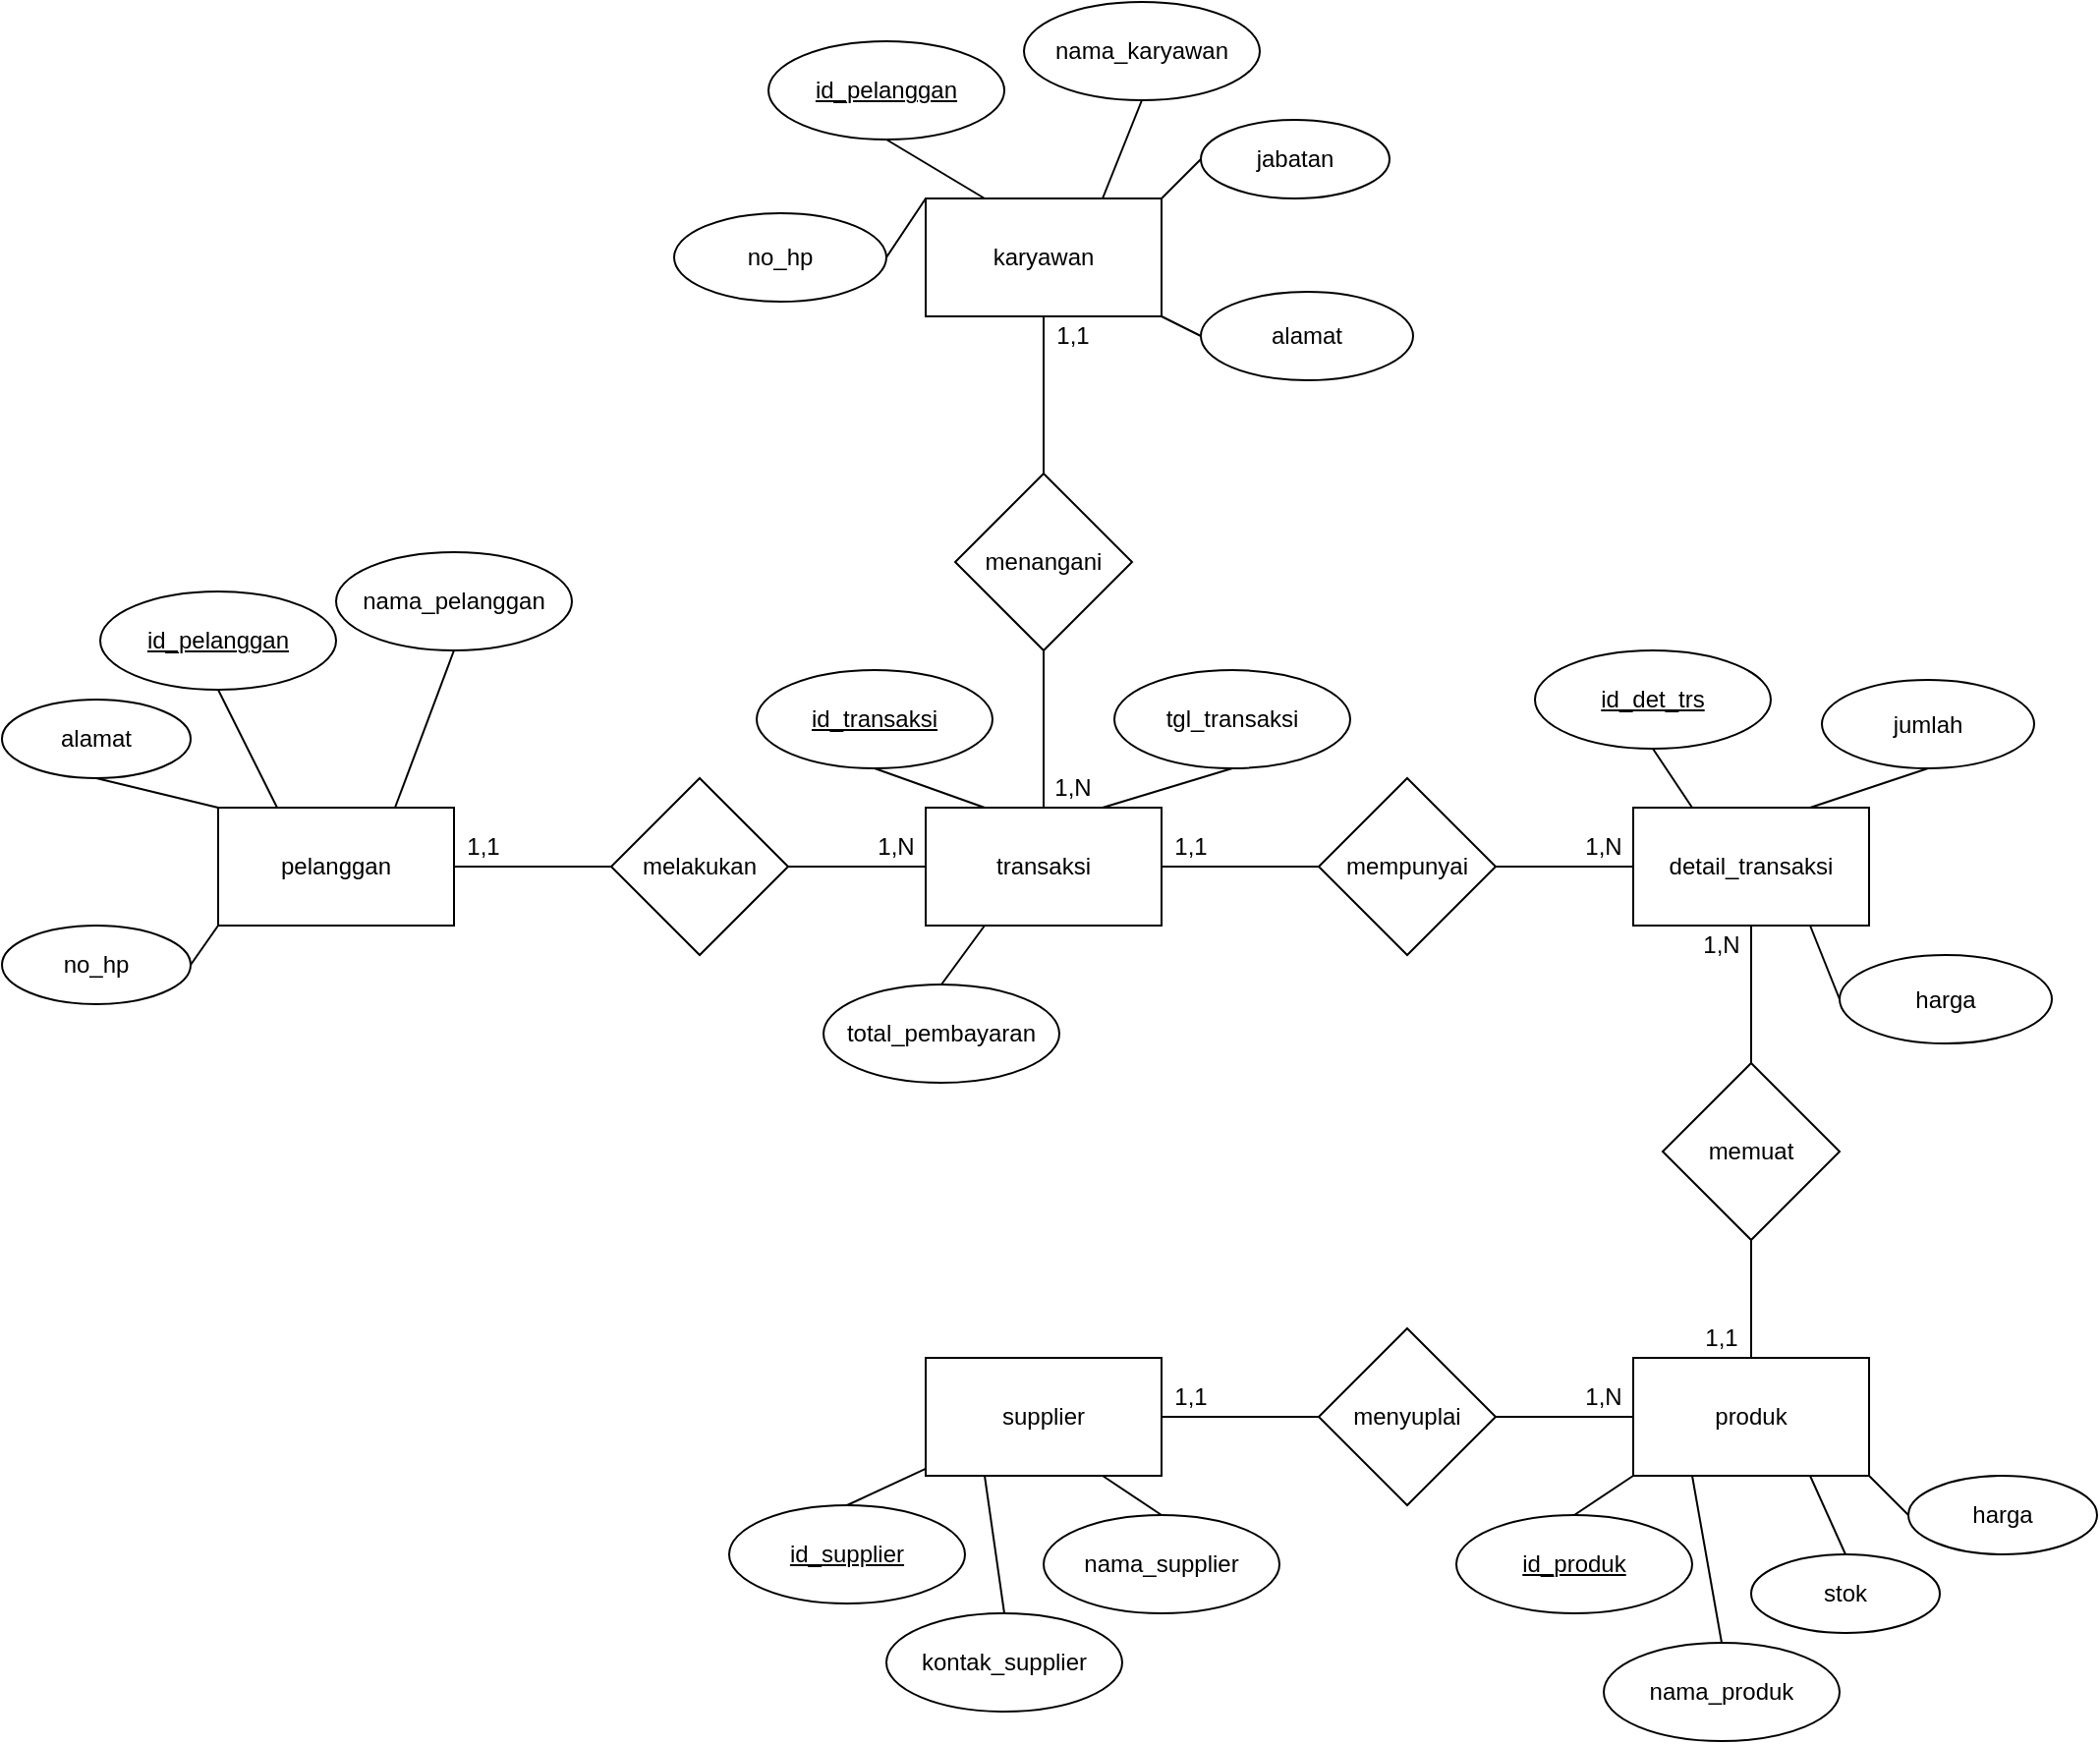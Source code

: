 <mxfile version="24.7.17">
  <diagram id="C5RBs43oDa-KdzZeNtuy" name="Page-1">
    <mxGraphModel dx="2662" dy="2164" grid="1" gridSize="10" guides="1" tooltips="1" connect="1" arrows="1" fold="1" page="1" pageScale="1" pageWidth="827" pageHeight="1169" math="0" shadow="0">
      <root>
        <mxCell id="WIyWlLk6GJQsqaUBKTNV-0" />
        <mxCell id="WIyWlLk6GJQsqaUBKTNV-1" parent="WIyWlLk6GJQsqaUBKTNV-0" />
        <mxCell id="Q2sfWvU2gttwGZfKeXi3-0" value="pelanggan" style="rounded=0;whiteSpace=wrap;html=1;" parent="WIyWlLk6GJQsqaUBKTNV-1" vertex="1">
          <mxGeometry x="80" y="110" width="120" height="60" as="geometry" />
        </mxCell>
        <mxCell id="Q2sfWvU2gttwGZfKeXi3-1" value="melakukan" style="rhombus;whiteSpace=wrap;html=1;" parent="WIyWlLk6GJQsqaUBKTNV-1" vertex="1">
          <mxGeometry x="280" y="95" width="90" height="90" as="geometry" />
        </mxCell>
        <mxCell id="Q2sfWvU2gttwGZfKeXi3-2" value="transaksi" style="rounded=0;whiteSpace=wrap;html=1;" parent="WIyWlLk6GJQsqaUBKTNV-1" vertex="1">
          <mxGeometry x="440" y="110" width="120" height="60" as="geometry" />
        </mxCell>
        <mxCell id="Q2sfWvU2gttwGZfKeXi3-3" value="memuat" style="rhombus;whiteSpace=wrap;html=1;" parent="WIyWlLk6GJQsqaUBKTNV-1" vertex="1">
          <mxGeometry x="815" y="240" width="90" height="90" as="geometry" />
        </mxCell>
        <mxCell id="Q2sfWvU2gttwGZfKeXi3-4" value="mempunyai" style="rhombus;whiteSpace=wrap;html=1;" parent="WIyWlLk6GJQsqaUBKTNV-1" vertex="1">
          <mxGeometry x="640" y="95" width="90" height="90" as="geometry" />
        </mxCell>
        <mxCell id="Q2sfWvU2gttwGZfKeXi3-5" value="detail_transaksi" style="rounded=0;whiteSpace=wrap;html=1;" parent="WIyWlLk6GJQsqaUBKTNV-1" vertex="1">
          <mxGeometry x="800" y="110" width="120" height="60" as="geometry" />
        </mxCell>
        <mxCell id="Q2sfWvU2gttwGZfKeXi3-6" value="produk" style="rounded=0;whiteSpace=wrap;html=1;" parent="WIyWlLk6GJQsqaUBKTNV-1" vertex="1">
          <mxGeometry x="800" y="390" width="120" height="60" as="geometry" />
        </mxCell>
        <mxCell id="Q2sfWvU2gttwGZfKeXi3-7" value="menyuplai" style="rhombus;whiteSpace=wrap;html=1;" parent="WIyWlLk6GJQsqaUBKTNV-1" vertex="1">
          <mxGeometry x="640" y="375" width="90" height="90" as="geometry" />
        </mxCell>
        <mxCell id="Q2sfWvU2gttwGZfKeXi3-8" value="supplier" style="rounded=0;whiteSpace=wrap;html=1;" parent="WIyWlLk6GJQsqaUBKTNV-1" vertex="1">
          <mxGeometry x="440" y="390" width="120" height="60" as="geometry" />
        </mxCell>
        <mxCell id="Q2sfWvU2gttwGZfKeXi3-9" value="menangani" style="rhombus;whiteSpace=wrap;html=1;" parent="WIyWlLk6GJQsqaUBKTNV-1" vertex="1">
          <mxGeometry x="455" y="-60" width="90" height="90" as="geometry" />
        </mxCell>
        <mxCell id="Q2sfWvU2gttwGZfKeXi3-11" value="karyawan" style="rounded=0;whiteSpace=wrap;html=1;" parent="WIyWlLk6GJQsqaUBKTNV-1" vertex="1">
          <mxGeometry x="440" y="-200" width="120" height="60" as="geometry" />
        </mxCell>
        <mxCell id="Q2sfWvU2gttwGZfKeXi3-15" value="" style="endArrow=none;html=1;rounded=0;exitX=1;exitY=0.5;exitDx=0;exitDy=0;entryX=0;entryY=0.5;entryDx=0;entryDy=0;" parent="WIyWlLk6GJQsqaUBKTNV-1" source="Q2sfWvU2gttwGZfKeXi3-0" target="Q2sfWvU2gttwGZfKeXi3-1" edge="1">
          <mxGeometry relative="1" as="geometry">
            <mxPoint x="190" y="200" as="sourcePoint" />
            <mxPoint x="350" y="200" as="targetPoint" />
          </mxGeometry>
        </mxCell>
        <mxCell id="Q2sfWvU2gttwGZfKeXi3-18" value="" style="endArrow=none;html=1;rounded=0;exitX=0.5;exitY=0;exitDx=0;exitDy=0;entryX=0.5;entryY=1;entryDx=0;entryDy=0;" parent="WIyWlLk6GJQsqaUBKTNV-1" source="Q2sfWvU2gttwGZfKeXi3-9" target="Q2sfWvU2gttwGZfKeXi3-11" edge="1">
          <mxGeometry relative="1" as="geometry">
            <mxPoint x="440" y="-110" as="sourcePoint" />
            <mxPoint x="600" y="-110" as="targetPoint" />
          </mxGeometry>
        </mxCell>
        <mxCell id="Q2sfWvU2gttwGZfKeXi3-19" value="" style="endArrow=none;html=1;rounded=0;exitX=1;exitY=0.5;exitDx=0;exitDy=0;entryX=0;entryY=0.5;entryDx=0;entryDy=0;" parent="WIyWlLk6GJQsqaUBKTNV-1" source="Q2sfWvU2gttwGZfKeXi3-2" target="Q2sfWvU2gttwGZfKeXi3-4" edge="1">
          <mxGeometry relative="1" as="geometry">
            <mxPoint x="570" y="180" as="sourcePoint" />
            <mxPoint x="730" y="180" as="targetPoint" />
          </mxGeometry>
        </mxCell>
        <mxCell id="Q2sfWvU2gttwGZfKeXi3-21" value="" style="endArrow=none;html=1;rounded=0;exitX=1;exitY=0.5;exitDx=0;exitDy=0;entryX=0;entryY=0.5;entryDx=0;entryDy=0;" parent="WIyWlLk6GJQsqaUBKTNV-1" source="Q2sfWvU2gttwGZfKeXi3-8" target="Q2sfWvU2gttwGZfKeXi3-7" edge="1">
          <mxGeometry relative="1" as="geometry">
            <mxPoint x="530" y="370" as="sourcePoint" />
            <mxPoint x="690" y="370" as="targetPoint" />
          </mxGeometry>
        </mxCell>
        <mxCell id="Q2sfWvU2gttwGZfKeXi3-23" value="" style="endArrow=none;html=1;rounded=0;exitX=0.5;exitY=0;exitDx=0;exitDy=0;entryX=0.5;entryY=1;entryDx=0;entryDy=0;" parent="WIyWlLk6GJQsqaUBKTNV-1" source="Q2sfWvU2gttwGZfKeXi3-6" target="Q2sfWvU2gttwGZfKeXi3-3" edge="1">
          <mxGeometry relative="1" as="geometry">
            <mxPoint x="730" y="330" as="sourcePoint" />
            <mxPoint x="890" y="330" as="targetPoint" />
          </mxGeometry>
        </mxCell>
        <mxCell id="Q2sfWvU2gttwGZfKeXi3-25" value="1,1" style="text;html=1;align=center;verticalAlign=middle;whiteSpace=wrap;rounded=0;" parent="WIyWlLk6GJQsqaUBKTNV-1" vertex="1">
          <mxGeometry x="200" y="120" width="30" height="20" as="geometry" />
        </mxCell>
        <mxCell id="Q2sfWvU2gttwGZfKeXi3-26" value="1,N" style="text;html=1;align=center;verticalAlign=middle;whiteSpace=wrap;rounded=0;" parent="WIyWlLk6GJQsqaUBKTNV-1" vertex="1">
          <mxGeometry x="410" y="120" width="30" height="20" as="geometry" />
        </mxCell>
        <mxCell id="lDnJ9VTTk1TyiTerufDd-0" value="" style="endArrow=none;html=1;rounded=0;exitX=1;exitY=0.5;exitDx=0;exitDy=0;entryX=0;entryY=0.5;entryDx=0;entryDy=0;" parent="WIyWlLk6GJQsqaUBKTNV-1" source="Q2sfWvU2gttwGZfKeXi3-1" target="Q2sfWvU2gttwGZfKeXi3-2" edge="1">
          <mxGeometry width="50" height="50" relative="1" as="geometry">
            <mxPoint x="390" y="240" as="sourcePoint" />
            <mxPoint x="440" y="190" as="targetPoint" />
          </mxGeometry>
        </mxCell>
        <mxCell id="lDnJ9VTTk1TyiTerufDd-1" value="" style="endArrow=none;html=1;rounded=0;entryX=0.5;entryY=1;entryDx=0;entryDy=0;exitX=0.5;exitY=0;exitDx=0;exitDy=0;" parent="WIyWlLk6GJQsqaUBKTNV-1" source="Q2sfWvU2gttwGZfKeXi3-2" target="Q2sfWvU2gttwGZfKeXi3-9" edge="1">
          <mxGeometry width="50" height="50" relative="1" as="geometry">
            <mxPoint x="370" y="80" as="sourcePoint" />
            <mxPoint x="420" y="30" as="targetPoint" />
          </mxGeometry>
        </mxCell>
        <mxCell id="lDnJ9VTTk1TyiTerufDd-2" value="" style="endArrow=none;html=1;rounded=0;exitX=1;exitY=0.5;exitDx=0;exitDy=0;entryX=1;entryY=1;entryDx=0;entryDy=0;" parent="WIyWlLk6GJQsqaUBKTNV-1" source="Q2sfWvU2gttwGZfKeXi3-7" edge="1">
          <mxGeometry width="50" height="50" relative="1" as="geometry">
            <mxPoint x="750" y="480" as="sourcePoint" />
            <mxPoint x="800" y="420" as="targetPoint" />
          </mxGeometry>
        </mxCell>
        <mxCell id="lDnJ9VTTk1TyiTerufDd-3" value="" style="endArrow=none;html=1;rounded=0;exitX=1;exitY=0.5;exitDx=0;exitDy=0;entryX=1;entryY=1;entryDx=0;entryDy=0;" parent="WIyWlLk6GJQsqaUBKTNV-1" source="Q2sfWvU2gttwGZfKeXi3-4" edge="1">
          <mxGeometry width="50" height="50" relative="1" as="geometry">
            <mxPoint x="730" y="210" as="sourcePoint" />
            <mxPoint x="800" y="140" as="targetPoint" />
          </mxGeometry>
        </mxCell>
        <mxCell id="lDnJ9VTTk1TyiTerufDd-4" value="" style="endArrow=none;html=1;rounded=0;entryX=0.5;entryY=1;entryDx=0;entryDy=0;" parent="WIyWlLk6GJQsqaUBKTNV-1" source="Q2sfWvU2gttwGZfKeXi3-3" target="Q2sfWvU2gttwGZfKeXi3-5" edge="1">
          <mxGeometry width="50" height="50" relative="1" as="geometry">
            <mxPoint x="820" y="270" as="sourcePoint" />
            <mxPoint x="870" y="220" as="targetPoint" />
          </mxGeometry>
        </mxCell>
        <mxCell id="lDnJ9VTTk1TyiTerufDd-9" value="&lt;u&gt;id_pelanggan&lt;/u&gt;" style="ellipse;whiteSpace=wrap;html=1;" parent="WIyWlLk6GJQsqaUBKTNV-1" vertex="1">
          <mxGeometry x="20" width="120" height="50" as="geometry" />
        </mxCell>
        <mxCell id="lDnJ9VTTk1TyiTerufDd-10" value="nama_pelanggan" style="ellipse;whiteSpace=wrap;html=1;" parent="WIyWlLk6GJQsqaUBKTNV-1" vertex="1">
          <mxGeometry x="140" y="-20" width="120" height="50" as="geometry" />
        </mxCell>
        <mxCell id="lDnJ9VTTk1TyiTerufDd-11" value="no_hp" style="ellipse;whiteSpace=wrap;html=1;" parent="WIyWlLk6GJQsqaUBKTNV-1" vertex="1">
          <mxGeometry x="-30" y="170" width="96" height="40" as="geometry" />
        </mxCell>
        <mxCell id="lDnJ9VTTk1TyiTerufDd-12" value="alamat" style="ellipse;whiteSpace=wrap;html=1;" parent="WIyWlLk6GJQsqaUBKTNV-1" vertex="1">
          <mxGeometry x="-30" y="55" width="96" height="40" as="geometry" />
        </mxCell>
        <mxCell id="lDnJ9VTTk1TyiTerufDd-15" value="&lt;u&gt;id_pelanggan&lt;/u&gt;" style="ellipse;whiteSpace=wrap;html=1;" parent="WIyWlLk6GJQsqaUBKTNV-1" vertex="1">
          <mxGeometry x="360" y="-280" width="120" height="50" as="geometry" />
        </mxCell>
        <mxCell id="lDnJ9VTTk1TyiTerufDd-16" value="nama_karyawan" style="ellipse;whiteSpace=wrap;html=1;" parent="WIyWlLk6GJQsqaUBKTNV-1" vertex="1">
          <mxGeometry x="490" y="-300" width="120" height="50" as="geometry" />
        </mxCell>
        <mxCell id="lDnJ9VTTk1TyiTerufDd-17" value="jabatan" style="ellipse;whiteSpace=wrap;html=1;" parent="WIyWlLk6GJQsqaUBKTNV-1" vertex="1">
          <mxGeometry x="580" y="-240" width="96" height="40" as="geometry" />
        </mxCell>
        <mxCell id="lDnJ9VTTk1TyiTerufDd-19" value="no_hp" style="ellipse;whiteSpace=wrap;html=1;" parent="WIyWlLk6GJQsqaUBKTNV-1" vertex="1">
          <mxGeometry x="312" y="-192.5" width="108" height="45" as="geometry" />
        </mxCell>
        <mxCell id="lDnJ9VTTk1TyiTerufDd-20" value="alamat" style="ellipse;whiteSpace=wrap;html=1;" parent="WIyWlLk6GJQsqaUBKTNV-1" vertex="1">
          <mxGeometry x="580" y="-152.5" width="108" height="45" as="geometry" />
        </mxCell>
        <mxCell id="lDnJ9VTTk1TyiTerufDd-21" value="&lt;u&gt;id_produk&lt;/u&gt;" style="ellipse;whiteSpace=wrap;html=1;" parent="WIyWlLk6GJQsqaUBKTNV-1" vertex="1">
          <mxGeometry x="710" y="470" width="120" height="50" as="geometry" />
        </mxCell>
        <mxCell id="lDnJ9VTTk1TyiTerufDd-22" value="nama_produk" style="ellipse;whiteSpace=wrap;html=1;" parent="WIyWlLk6GJQsqaUBKTNV-1" vertex="1">
          <mxGeometry x="785" y="535" width="120" height="50" as="geometry" />
        </mxCell>
        <mxCell id="lDnJ9VTTk1TyiTerufDd-23" value="stok" style="ellipse;whiteSpace=wrap;html=1;" parent="WIyWlLk6GJQsqaUBKTNV-1" vertex="1">
          <mxGeometry x="860" y="490" width="96" height="40" as="geometry" />
        </mxCell>
        <mxCell id="lDnJ9VTTk1TyiTerufDd-24" value="&lt;u&gt;id_supplier&lt;/u&gt;" style="ellipse;whiteSpace=wrap;html=1;" parent="WIyWlLk6GJQsqaUBKTNV-1" vertex="1">
          <mxGeometry x="340" y="465" width="120" height="50" as="geometry" />
        </mxCell>
        <mxCell id="lDnJ9VTTk1TyiTerufDd-25" value="nama_supplier" style="ellipse;whiteSpace=wrap;html=1;" parent="WIyWlLk6GJQsqaUBKTNV-1" vertex="1">
          <mxGeometry x="500" y="470" width="120" height="50" as="geometry" />
        </mxCell>
        <mxCell id="lDnJ9VTTk1TyiTerufDd-26" value="kontak_supplier" style="ellipse;whiteSpace=wrap;html=1;" parent="WIyWlLk6GJQsqaUBKTNV-1" vertex="1">
          <mxGeometry x="420" y="520" width="120" height="50" as="geometry" />
        </mxCell>
        <mxCell id="67XCGdw6UhXRkbOf2nde-0" value="harga" style="ellipse;whiteSpace=wrap;html=1;" parent="WIyWlLk6GJQsqaUBKTNV-1" vertex="1">
          <mxGeometry x="940" y="450" width="96" height="40" as="geometry" />
        </mxCell>
        <mxCell id="67XCGdw6UhXRkbOf2nde-1" value="&lt;u&gt;id_transaksi&lt;/u&gt;" style="ellipse;whiteSpace=wrap;html=1;" parent="WIyWlLk6GJQsqaUBKTNV-1" vertex="1">
          <mxGeometry x="354" y="40" width="120" height="50" as="geometry" />
        </mxCell>
        <mxCell id="67XCGdw6UhXRkbOf2nde-2" value="total_pembayaran" style="ellipse;whiteSpace=wrap;html=1;" parent="WIyWlLk6GJQsqaUBKTNV-1" vertex="1">
          <mxGeometry x="388" y="200" width="120" height="50" as="geometry" />
        </mxCell>
        <mxCell id="67XCGdw6UhXRkbOf2nde-3" value="tgl_transaksi" style="ellipse;whiteSpace=wrap;html=1;" parent="WIyWlLk6GJQsqaUBKTNV-1" vertex="1">
          <mxGeometry x="536" y="40" width="120" height="50" as="geometry" />
        </mxCell>
        <mxCell id="67XCGdw6UhXRkbOf2nde-4" value="&lt;u&gt;id_det_trs&lt;/u&gt;" style="ellipse;whiteSpace=wrap;html=1;" parent="WIyWlLk6GJQsqaUBKTNV-1" vertex="1">
          <mxGeometry x="750" y="30" width="120" height="50" as="geometry" />
        </mxCell>
        <mxCell id="67XCGdw6UhXRkbOf2nde-5" value="jumlah" style="ellipse;whiteSpace=wrap;html=1;" parent="WIyWlLk6GJQsqaUBKTNV-1" vertex="1">
          <mxGeometry x="896" y="45" width="108" height="45" as="geometry" />
        </mxCell>
        <mxCell id="67XCGdw6UhXRkbOf2nde-6" value="harga" style="ellipse;whiteSpace=wrap;html=1;" parent="WIyWlLk6GJQsqaUBKTNV-1" vertex="1">
          <mxGeometry x="905" y="185" width="108" height="45" as="geometry" />
        </mxCell>
        <mxCell id="67XCGdw6UhXRkbOf2nde-7" value="" style="endArrow=none;html=1;rounded=0;exitX=0.5;exitY=1;exitDx=0;exitDy=0;entryX=0.25;entryY=0;entryDx=0;entryDy=0;" parent="WIyWlLk6GJQsqaUBKTNV-1" source="lDnJ9VTTk1TyiTerufDd-9" target="Q2sfWvU2gttwGZfKeXi3-0" edge="1">
          <mxGeometry width="50" height="50" relative="1" as="geometry">
            <mxPoint x="110" y="90" as="sourcePoint" />
            <mxPoint x="160" y="40" as="targetPoint" />
          </mxGeometry>
        </mxCell>
        <mxCell id="67XCGdw6UhXRkbOf2nde-8" value="" style="endArrow=none;html=1;rounded=0;exitX=0.5;exitY=1;exitDx=0;exitDy=0;entryX=0;entryY=0;entryDx=0;entryDy=0;" parent="WIyWlLk6GJQsqaUBKTNV-1" source="lDnJ9VTTk1TyiTerufDd-12" target="Q2sfWvU2gttwGZfKeXi3-0" edge="1">
          <mxGeometry width="50" height="50" relative="1" as="geometry">
            <mxPoint x="-40" y="190" as="sourcePoint" />
            <mxPoint x="10" y="140" as="targetPoint" />
          </mxGeometry>
        </mxCell>
        <mxCell id="67XCGdw6UhXRkbOf2nde-9" value="" style="endArrow=none;html=1;rounded=0;entryX=0.5;entryY=1;entryDx=0;entryDy=0;exitX=0.75;exitY=0;exitDx=0;exitDy=0;" parent="WIyWlLk6GJQsqaUBKTNV-1" source="Q2sfWvU2gttwGZfKeXi3-0" target="lDnJ9VTTk1TyiTerufDd-10" edge="1">
          <mxGeometry width="50" height="50" relative="1" as="geometry">
            <mxPoint x="100" y="60" as="sourcePoint" />
            <mxPoint x="150" y="10" as="targetPoint" />
          </mxGeometry>
        </mxCell>
        <mxCell id="67XCGdw6UhXRkbOf2nde-10" value="" style="endArrow=none;html=1;rounded=0;entryX=1;entryY=0.5;entryDx=0;entryDy=0;exitX=0;exitY=1;exitDx=0;exitDy=0;" parent="WIyWlLk6GJQsqaUBKTNV-1" source="Q2sfWvU2gttwGZfKeXi3-0" target="lDnJ9VTTk1TyiTerufDd-11" edge="1">
          <mxGeometry width="50" height="50" relative="1" as="geometry">
            <mxPoint x="130" y="90" as="sourcePoint" />
            <mxPoint x="180" y="40" as="targetPoint" />
          </mxGeometry>
        </mxCell>
        <mxCell id="67XCGdw6UhXRkbOf2nde-11" value="" style="endArrow=none;html=1;rounded=0;entryX=0.5;entryY=1;entryDx=0;entryDy=0;exitX=0.25;exitY=0;exitDx=0;exitDy=0;" parent="WIyWlLk6GJQsqaUBKTNV-1" source="Q2sfWvU2gttwGZfKeXi3-2" target="67XCGdw6UhXRkbOf2nde-1" edge="1">
          <mxGeometry width="50" height="50" relative="1" as="geometry">
            <mxPoint x="320" y="230" as="sourcePoint" />
            <mxPoint x="370" y="180" as="targetPoint" />
          </mxGeometry>
        </mxCell>
        <mxCell id="67XCGdw6UhXRkbOf2nde-12" value="" style="endArrow=none;html=1;rounded=0;entryX=0.5;entryY=1;entryDx=0;entryDy=0;exitX=0.75;exitY=0;exitDx=0;exitDy=0;" parent="WIyWlLk6GJQsqaUBKTNV-1" source="Q2sfWvU2gttwGZfKeXi3-2" target="67XCGdw6UhXRkbOf2nde-3" edge="1">
          <mxGeometry width="50" height="50" relative="1" as="geometry">
            <mxPoint x="580" y="210" as="sourcePoint" />
            <mxPoint x="630" y="160" as="targetPoint" />
          </mxGeometry>
        </mxCell>
        <mxCell id="67XCGdw6UhXRkbOf2nde-13" value="" style="endArrow=none;html=1;rounded=0;entryX=0.25;entryY=1;entryDx=0;entryDy=0;exitX=0.5;exitY=0;exitDx=0;exitDy=0;" parent="WIyWlLk6GJQsqaUBKTNV-1" source="67XCGdw6UhXRkbOf2nde-2" target="Q2sfWvU2gttwGZfKeXi3-2" edge="1">
          <mxGeometry width="50" height="50" relative="1" as="geometry">
            <mxPoint x="420" y="230" as="sourcePoint" />
            <mxPoint x="470" y="180" as="targetPoint" />
          </mxGeometry>
        </mxCell>
        <mxCell id="67XCGdw6UhXRkbOf2nde-14" value="" style="endArrow=none;html=1;rounded=0;entryX=0.5;entryY=1;entryDx=0;entryDy=0;exitX=0.25;exitY=0;exitDx=0;exitDy=0;" parent="WIyWlLk6GJQsqaUBKTNV-1" source="Q2sfWvU2gttwGZfKeXi3-5" target="67XCGdw6UhXRkbOf2nde-4" edge="1">
          <mxGeometry width="50" height="50" relative="1" as="geometry">
            <mxPoint x="740" y="140" as="sourcePoint" />
            <mxPoint x="790" y="90" as="targetPoint" />
          </mxGeometry>
        </mxCell>
        <mxCell id="67XCGdw6UhXRkbOf2nde-15" value="" style="endArrow=none;html=1;rounded=0;exitX=0.5;exitY=1;exitDx=0;exitDy=0;entryX=0.75;entryY=0;entryDx=0;entryDy=0;" parent="WIyWlLk6GJQsqaUBKTNV-1" source="67XCGdw6UhXRkbOf2nde-5" target="Q2sfWvU2gttwGZfKeXi3-5" edge="1">
          <mxGeometry width="50" height="50" relative="1" as="geometry">
            <mxPoint x="900" y="60" as="sourcePoint" />
            <mxPoint x="950" y="10" as="targetPoint" />
          </mxGeometry>
        </mxCell>
        <mxCell id="67XCGdw6UhXRkbOf2nde-16" value="" style="endArrow=none;html=1;rounded=0;entryX=0;entryY=0.5;entryDx=0;entryDy=0;exitX=0.75;exitY=1;exitDx=0;exitDy=0;" parent="WIyWlLk6GJQsqaUBKTNV-1" source="Q2sfWvU2gttwGZfKeXi3-5" target="67XCGdw6UhXRkbOf2nde-6" edge="1">
          <mxGeometry width="50" height="50" relative="1" as="geometry">
            <mxPoint x="890" y="180" as="sourcePoint" />
            <mxPoint x="940" y="140" as="targetPoint" />
          </mxGeometry>
        </mxCell>
        <mxCell id="67XCGdw6UhXRkbOf2nde-17" value="" style="endArrow=none;html=1;rounded=0;entryX=0;entryY=1;entryDx=0;entryDy=0;exitX=0.5;exitY=0;exitDx=0;exitDy=0;" parent="WIyWlLk6GJQsqaUBKTNV-1" source="lDnJ9VTTk1TyiTerufDd-21" target="Q2sfWvU2gttwGZfKeXi3-6" edge="1">
          <mxGeometry width="50" height="50" relative="1" as="geometry">
            <mxPoint x="670" y="610" as="sourcePoint" />
            <mxPoint x="720" y="560" as="targetPoint" />
          </mxGeometry>
        </mxCell>
        <mxCell id="67XCGdw6UhXRkbOf2nde-18" value="" style="endArrow=none;html=1;rounded=0;entryX=0.75;entryY=1;entryDx=0;entryDy=0;exitX=0.5;exitY=0;exitDx=0;exitDy=0;" parent="WIyWlLk6GJQsqaUBKTNV-1" source="lDnJ9VTTk1TyiTerufDd-23" target="Q2sfWvU2gttwGZfKeXi3-6" edge="1">
          <mxGeometry width="50" height="50" relative="1" as="geometry">
            <mxPoint x="880" y="510" as="sourcePoint" />
            <mxPoint x="930" y="460" as="targetPoint" />
          </mxGeometry>
        </mxCell>
        <mxCell id="67XCGdw6UhXRkbOf2nde-19" value="" style="endArrow=none;html=1;rounded=0;entryX=0.5;entryY=0;entryDx=0;entryDy=0;exitX=0.25;exitY=1;exitDx=0;exitDy=0;" parent="WIyWlLk6GJQsqaUBKTNV-1" source="Q2sfWvU2gttwGZfKeXi3-6" target="lDnJ9VTTk1TyiTerufDd-22" edge="1">
          <mxGeometry width="50" height="50" relative="1" as="geometry">
            <mxPoint x="760" y="580" as="sourcePoint" />
            <mxPoint x="810" y="530" as="targetPoint" />
          </mxGeometry>
        </mxCell>
        <mxCell id="67XCGdw6UhXRkbOf2nde-20" value="" style="endArrow=none;html=1;rounded=0;exitX=1;exitY=1;exitDx=0;exitDy=0;entryX=0;entryY=0.5;entryDx=0;entryDy=0;" parent="WIyWlLk6GJQsqaUBKTNV-1" source="Q2sfWvU2gttwGZfKeXi3-6" target="67XCGdw6UhXRkbOf2nde-0" edge="1">
          <mxGeometry width="50" height="50" relative="1" as="geometry">
            <mxPoint x="950" y="470" as="sourcePoint" />
            <mxPoint x="1000" y="420" as="targetPoint" />
          </mxGeometry>
        </mxCell>
        <mxCell id="67XCGdw6UhXRkbOf2nde-21" value="" style="endArrow=none;html=1;rounded=0;exitX=0.002;exitY=0.938;exitDx=0;exitDy=0;entryX=0.5;entryY=0;entryDx=0;entryDy=0;exitPerimeter=0;" parent="WIyWlLk6GJQsqaUBKTNV-1" source="Q2sfWvU2gttwGZfKeXi3-8" target="lDnJ9VTTk1TyiTerufDd-24" edge="1">
          <mxGeometry width="50" height="50" relative="1" as="geometry">
            <mxPoint x="460" y="540" as="sourcePoint" />
            <mxPoint x="510" y="490" as="targetPoint" />
          </mxGeometry>
        </mxCell>
        <mxCell id="67XCGdw6UhXRkbOf2nde-22" value="" style="endArrow=none;html=1;rounded=0;exitX=0.25;exitY=1;exitDx=0;exitDy=0;entryX=0.5;entryY=0;entryDx=0;entryDy=0;" parent="WIyWlLk6GJQsqaUBKTNV-1" source="Q2sfWvU2gttwGZfKeXi3-8" target="lDnJ9VTTk1TyiTerufDd-26" edge="1">
          <mxGeometry width="50" height="50" relative="1" as="geometry">
            <mxPoint x="460" y="560" as="sourcePoint" />
            <mxPoint x="510" y="510" as="targetPoint" />
          </mxGeometry>
        </mxCell>
        <mxCell id="67XCGdw6UhXRkbOf2nde-23" value="" style="endArrow=none;html=1;rounded=0;exitX=0.5;exitY=0;exitDx=0;exitDy=0;entryX=0.75;entryY=1;entryDx=0;entryDy=0;" parent="WIyWlLk6GJQsqaUBKTNV-1" source="lDnJ9VTTk1TyiTerufDd-25" target="Q2sfWvU2gttwGZfKeXi3-8" edge="1">
          <mxGeometry width="50" height="50" relative="1" as="geometry">
            <mxPoint x="580" y="500" as="sourcePoint" />
            <mxPoint x="630" y="450" as="targetPoint" />
          </mxGeometry>
        </mxCell>
        <mxCell id="67XCGdw6UhXRkbOf2nde-24" value="" style="endArrow=none;html=1;rounded=0;exitX=1;exitY=0.5;exitDx=0;exitDy=0;entryX=0;entryY=0;entryDx=0;entryDy=0;" parent="WIyWlLk6GJQsqaUBKTNV-1" source="lDnJ9VTTk1TyiTerufDd-19" target="Q2sfWvU2gttwGZfKeXi3-11" edge="1">
          <mxGeometry width="50" height="50" relative="1" as="geometry">
            <mxPoint x="400" y="-150" as="sourcePoint" />
            <mxPoint x="450" y="-200" as="targetPoint" />
          </mxGeometry>
        </mxCell>
        <mxCell id="67XCGdw6UhXRkbOf2nde-25" value="" style="endArrow=none;html=1;rounded=0;exitX=0.5;exitY=1;exitDx=0;exitDy=0;entryX=0.25;entryY=0;entryDx=0;entryDy=0;" parent="WIyWlLk6GJQsqaUBKTNV-1" source="lDnJ9VTTk1TyiTerufDd-15" target="Q2sfWvU2gttwGZfKeXi3-11" edge="1">
          <mxGeometry width="50" height="50" relative="1" as="geometry">
            <mxPoint x="470" y="-200" as="sourcePoint" />
            <mxPoint x="520" y="-250" as="targetPoint" />
          </mxGeometry>
        </mxCell>
        <mxCell id="67XCGdw6UhXRkbOf2nde-26" value="" style="endArrow=none;html=1;rounded=0;entryX=0.5;entryY=1;entryDx=0;entryDy=0;exitX=0.75;exitY=0;exitDx=0;exitDy=0;" parent="WIyWlLk6GJQsqaUBKTNV-1" source="Q2sfWvU2gttwGZfKeXi3-11" target="lDnJ9VTTk1TyiTerufDd-16" edge="1">
          <mxGeometry width="50" height="50" relative="1" as="geometry">
            <mxPoint x="500" y="-220" as="sourcePoint" />
            <mxPoint x="550" y="-270" as="targetPoint" />
          </mxGeometry>
        </mxCell>
        <mxCell id="67XCGdw6UhXRkbOf2nde-27" value="" style="endArrow=none;html=1;rounded=0;exitX=1;exitY=0;exitDx=0;exitDy=0;entryX=0;entryY=0.5;entryDx=0;entryDy=0;" parent="WIyWlLk6GJQsqaUBKTNV-1" source="Q2sfWvU2gttwGZfKeXi3-11" target="lDnJ9VTTk1TyiTerufDd-17" edge="1">
          <mxGeometry width="50" height="50" relative="1" as="geometry">
            <mxPoint x="540" y="-180" as="sourcePoint" />
            <mxPoint x="590" y="-230" as="targetPoint" />
          </mxGeometry>
        </mxCell>
        <mxCell id="67XCGdw6UhXRkbOf2nde-28" value="" style="endArrow=none;html=1;rounded=0;exitX=1;exitY=1;exitDx=0;exitDy=0;entryX=0;entryY=0.5;entryDx=0;entryDy=0;" parent="WIyWlLk6GJQsqaUBKTNV-1" source="Q2sfWvU2gttwGZfKeXi3-11" target="lDnJ9VTTk1TyiTerufDd-20" edge="1">
          <mxGeometry width="50" height="50" relative="1" as="geometry">
            <mxPoint x="520" y="-80" as="sourcePoint" />
            <mxPoint x="570" y="-130" as="targetPoint" />
          </mxGeometry>
        </mxCell>
        <mxCell id="CE4IVDKtsfO2V_uKX6x0-0" value="1,1" style="text;html=1;align=center;verticalAlign=middle;whiteSpace=wrap;rounded=0;" vertex="1" parent="WIyWlLk6GJQsqaUBKTNV-1">
          <mxGeometry x="500" y="-140" width="30" height="20" as="geometry" />
        </mxCell>
        <mxCell id="CE4IVDKtsfO2V_uKX6x0-1" value="1,N" style="text;html=1;align=center;verticalAlign=middle;whiteSpace=wrap;rounded=0;" vertex="1" parent="WIyWlLk6GJQsqaUBKTNV-1">
          <mxGeometry x="500" y="90" width="30" height="20" as="geometry" />
        </mxCell>
        <mxCell id="CE4IVDKtsfO2V_uKX6x0-2" value="1,1" style="text;html=1;align=center;verticalAlign=middle;whiteSpace=wrap;rounded=0;" vertex="1" parent="WIyWlLk6GJQsqaUBKTNV-1">
          <mxGeometry x="560" y="120" width="30" height="20" as="geometry" />
        </mxCell>
        <mxCell id="CE4IVDKtsfO2V_uKX6x0-3" value="1,N" style="text;html=1;align=center;verticalAlign=middle;whiteSpace=wrap;rounded=0;" vertex="1" parent="WIyWlLk6GJQsqaUBKTNV-1">
          <mxGeometry x="770" y="120" width="30" height="20" as="geometry" />
        </mxCell>
        <mxCell id="CE4IVDKtsfO2V_uKX6x0-4" value="1,N" style="text;html=1;align=center;verticalAlign=middle;whiteSpace=wrap;rounded=0;" vertex="1" parent="WIyWlLk6GJQsqaUBKTNV-1">
          <mxGeometry x="830" y="170" width="30" height="20" as="geometry" />
        </mxCell>
        <mxCell id="CE4IVDKtsfO2V_uKX6x0-5" value="1,1" style="text;html=1;align=center;verticalAlign=middle;whiteSpace=wrap;rounded=0;" vertex="1" parent="WIyWlLk6GJQsqaUBKTNV-1">
          <mxGeometry x="830" y="370" width="30" height="20" as="geometry" />
        </mxCell>
        <mxCell id="CE4IVDKtsfO2V_uKX6x0-6" value="1,N" style="text;html=1;align=center;verticalAlign=middle;whiteSpace=wrap;rounded=0;" vertex="1" parent="WIyWlLk6GJQsqaUBKTNV-1">
          <mxGeometry x="770" y="400" width="30" height="20" as="geometry" />
        </mxCell>
        <mxCell id="CE4IVDKtsfO2V_uKX6x0-7" value="1,1" style="text;html=1;align=center;verticalAlign=middle;whiteSpace=wrap;rounded=0;" vertex="1" parent="WIyWlLk6GJQsqaUBKTNV-1">
          <mxGeometry x="560" y="400" width="30" height="20" as="geometry" />
        </mxCell>
      </root>
    </mxGraphModel>
  </diagram>
</mxfile>
